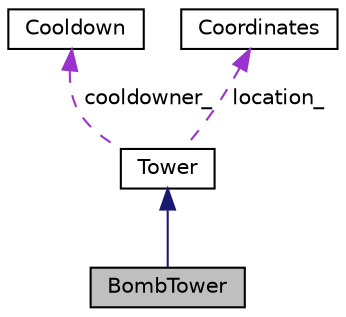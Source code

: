 digraph "BombTower"
{
 // LATEX_PDF_SIZE
  edge [fontname="Helvetica",fontsize="10",labelfontname="Helvetica",labelfontsize="10"];
  node [fontname="Helvetica",fontsize="10",shape=record];
  Node1 [label="BombTower",height=0.2,width=0.4,color="black", fillcolor="grey75", style="filled", fontcolor="black",tooltip="Bombtower class."];
  Node2 -> Node1 [dir="back",color="midnightblue",fontsize="10",style="solid",fontname="Helvetica"];
  Node2 [label="Tower",height=0.2,width=0.4,color="black", fillcolor="white", style="filled",URL="$classTower.html",tooltip="Class for towers that defend against the enemies."];
  Node3 -> Node2 [dir="back",color="darkorchid3",fontsize="10",style="dashed",label=" cooldowner_" ,fontname="Helvetica"];
  Node3 [label="Cooldown",height=0.2,width=0.4,color="black", fillcolor="white", style="filled",URL="$classCooldown.html",tooltip=" "];
  Node4 -> Node2 [dir="back",color="darkorchid3",fontsize="10",style="dashed",label=" location_" ,fontname="Helvetica"];
  Node4 [label="Coordinates",height=0.2,width=0.4,color="black", fillcolor="white", style="filled",URL="$classCoordinates.html",tooltip="Class for simple 2D coordinates to be used with Towers, Enemies and Projectiles."];
}
